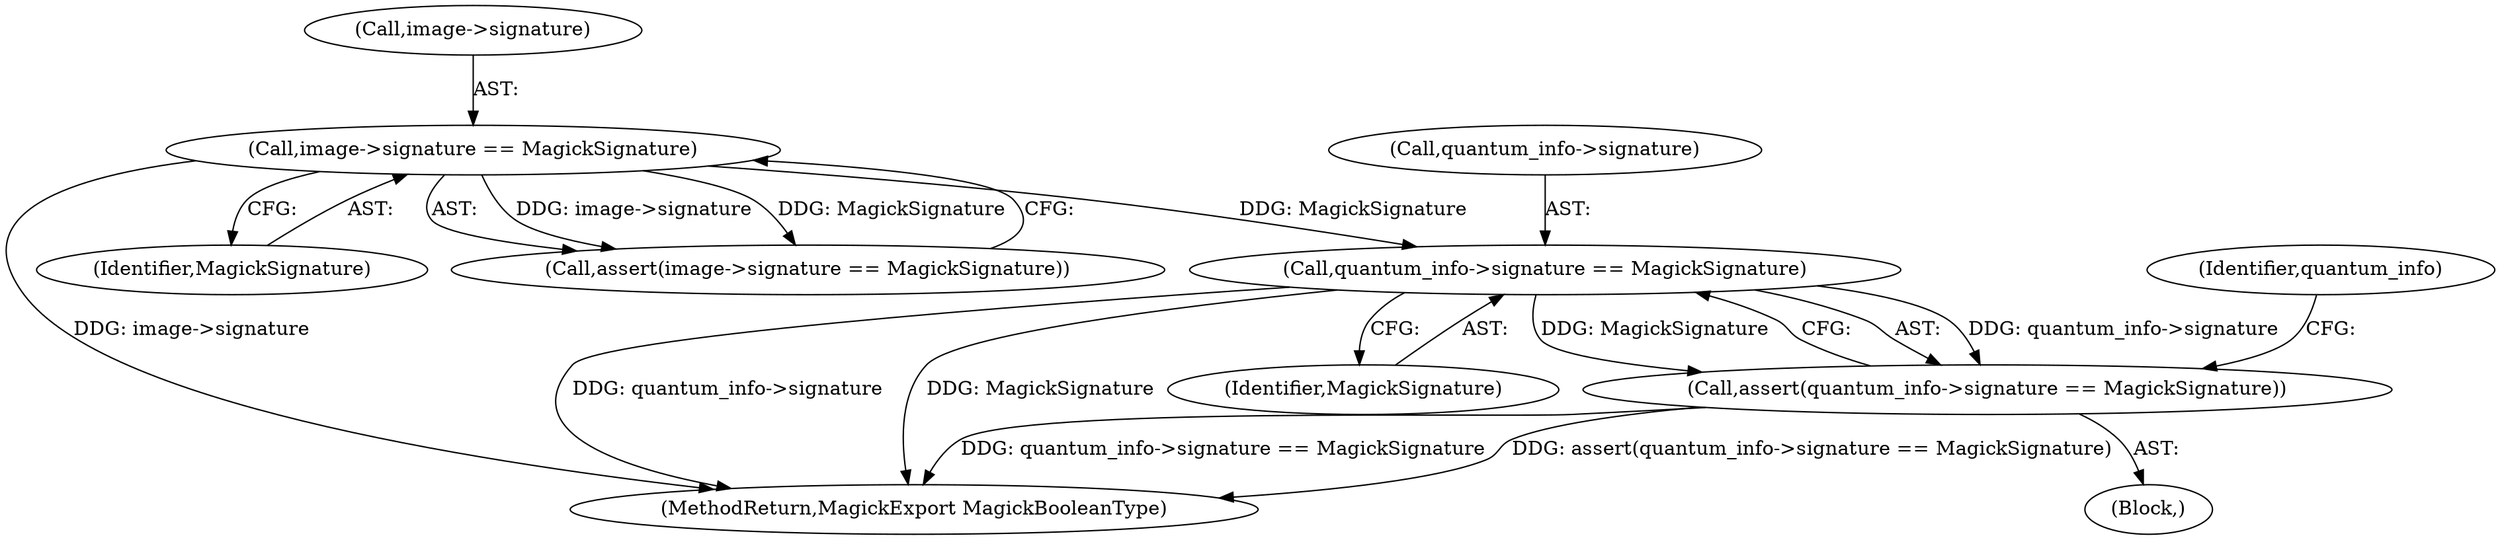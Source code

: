 digraph "0_ImageMagick_b5ed738f8060266bf4ae521f7e3ed145aa4498a3@pointer" {
"1000142" [label="(Call,quantum_info->signature == MagickSignature)"];
"1000115" [label="(Call,image->signature == MagickSignature)"];
"1000141" [label="(Call,assert(quantum_info->signature == MagickSignature))"];
"1000142" [label="(Call,quantum_info->signature == MagickSignature)"];
"1000141" [label="(Call,assert(quantum_info->signature == MagickSignature))"];
"1000105" [label="(Block,)"];
"1000149" [label="(Identifier,quantum_info)"];
"1000116" [label="(Call,image->signature)"];
"1000234" [label="(MethodReturn,MagickExport MagickBooleanType)"];
"1000119" [label="(Identifier,MagickSignature)"];
"1000146" [label="(Identifier,MagickSignature)"];
"1000143" [label="(Call,quantum_info->signature)"];
"1000114" [label="(Call,assert(image->signature == MagickSignature))"];
"1000115" [label="(Call,image->signature == MagickSignature)"];
"1000142" -> "1000141"  [label="AST: "];
"1000142" -> "1000146"  [label="CFG: "];
"1000143" -> "1000142"  [label="AST: "];
"1000146" -> "1000142"  [label="AST: "];
"1000141" -> "1000142"  [label="CFG: "];
"1000142" -> "1000234"  [label="DDG: quantum_info->signature"];
"1000142" -> "1000234"  [label="DDG: MagickSignature"];
"1000142" -> "1000141"  [label="DDG: quantum_info->signature"];
"1000142" -> "1000141"  [label="DDG: MagickSignature"];
"1000115" -> "1000142"  [label="DDG: MagickSignature"];
"1000115" -> "1000114"  [label="AST: "];
"1000115" -> "1000119"  [label="CFG: "];
"1000116" -> "1000115"  [label="AST: "];
"1000119" -> "1000115"  [label="AST: "];
"1000114" -> "1000115"  [label="CFG: "];
"1000115" -> "1000234"  [label="DDG: image->signature"];
"1000115" -> "1000114"  [label="DDG: image->signature"];
"1000115" -> "1000114"  [label="DDG: MagickSignature"];
"1000141" -> "1000105"  [label="AST: "];
"1000149" -> "1000141"  [label="CFG: "];
"1000141" -> "1000234"  [label="DDG: quantum_info->signature == MagickSignature"];
"1000141" -> "1000234"  [label="DDG: assert(quantum_info->signature == MagickSignature)"];
}
